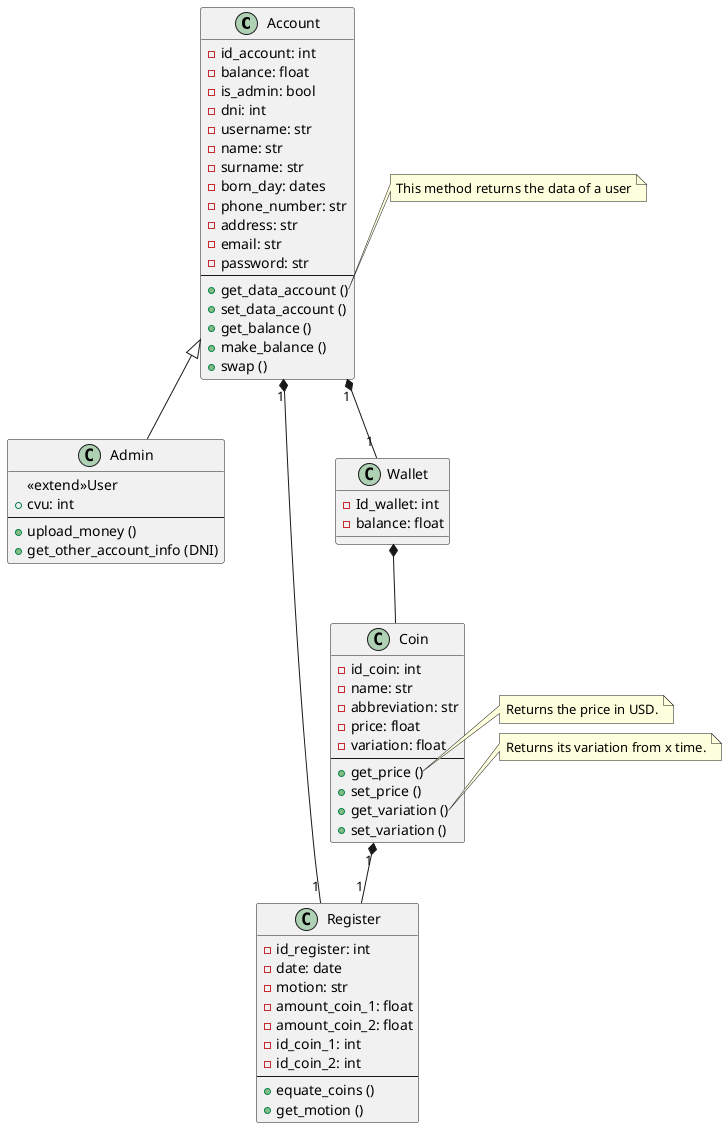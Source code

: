 @startuml
class Account {
    - id_account: int
    - balance: float
    - is_admin: bool
    - dni: int
    - username: str
    - name: str
    - surname: str
    - born_day: dates
    - phone_number: str
    - address: str
    - email: str
    - password: str
    --
    + get_data_account ()   
    + set_data_account ()
    + get_balance ()
    + make_balance ()
    + swap ()
}

note right of Account::get_data_account
This method returns the data of a user
end note

class Admin {
    <<extend>>User
    +cvu: int
    --
    +upload_money ()
    +get_other_account_info (DNI)
}


class Register{
    -id_register: int
    -date: date
    -motion: str
    -amount_coin_1: float
    -amount_coin_2: float
    -id_coin_1: int
    -id_coin_2: int
    --
    +equate_coins ()
    +get_motion () 
}

Class Coin {
    -id_coin: int
    -name: str
    -abbreviation: str
    -price: float
    -variation: float
    --
    +get_price ()
    +set_price ()
    +get_variation ()
    +set_variation ()
}
note right  of Coin::get_price
Returns the price in USD.
end note
note  right of Coin::get_variation
Returns its variation from x time.
end note

Class Wallet{
    -Id_wallet: int
    -balance: float
}

Account <|--  Admin

Account "1"*-- "1" Register

Coin "1" *-- "1" Register

Account "1"*-- "1" Wallet

Wallet *-- Coin